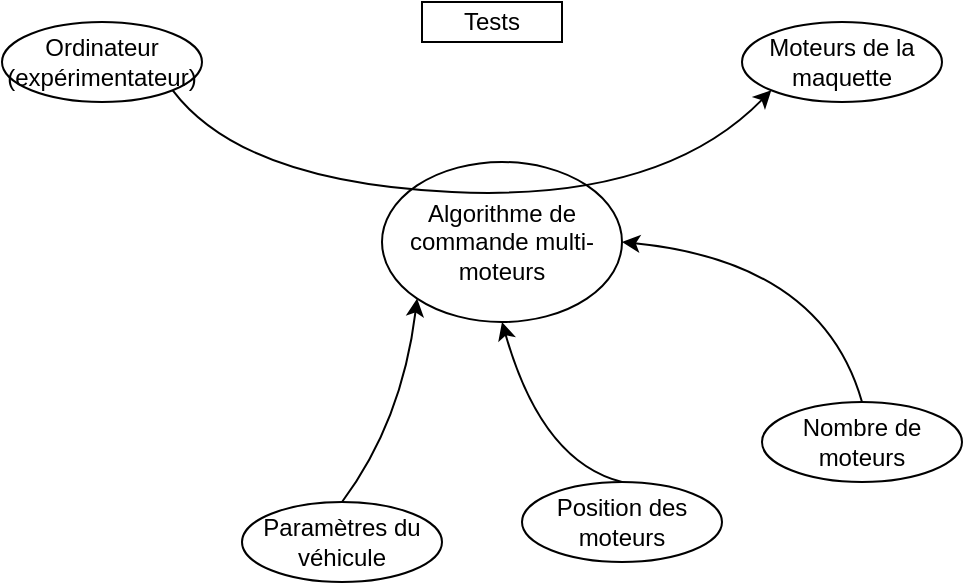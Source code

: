 <mxfile version="24.4.0" type="device">
  <diagram name="Page-1" id="MDOG9IgaUHZ49Tw-9Knz">
    <mxGraphModel dx="1434" dy="726" grid="1" gridSize="10" guides="1" tooltips="1" connect="1" arrows="1" fold="1" page="1" pageScale="1" pageWidth="827" pageHeight="1169" math="0" shadow="0">
      <root>
        <mxCell id="0" />
        <mxCell id="1" parent="0" />
        <mxCell id="lQVFndL8oriIj6wegcRX-1" value="Algorithme de commande multi-moteurs" style="ellipse;whiteSpace=wrap;html=1;" vertex="1" parent="1">
          <mxGeometry x="340" y="320" width="120" height="80" as="geometry" />
        </mxCell>
        <mxCell id="lQVFndL8oriIj6wegcRX-2" value="Ordinateur (expérimentateur)" style="ellipse;whiteSpace=wrap;html=1;" vertex="1" parent="1">
          <mxGeometry x="150" y="250" width="100" height="40" as="geometry" />
        </mxCell>
        <mxCell id="lQVFndL8oriIj6wegcRX-3" value="Moteurs de la maquette" style="ellipse;whiteSpace=wrap;html=1;" vertex="1" parent="1">
          <mxGeometry x="520" y="250" width="100" height="40" as="geometry" />
        </mxCell>
        <mxCell id="lQVFndL8oriIj6wegcRX-4" value="&lt;div&gt;Nombre de moteurs&lt;/div&gt;" style="ellipse;whiteSpace=wrap;html=1;" vertex="1" parent="1">
          <mxGeometry x="530" y="440" width="100" height="40" as="geometry" />
        </mxCell>
        <mxCell id="lQVFndL8oriIj6wegcRX-5" value="Position des moteurs" style="ellipse;whiteSpace=wrap;html=1;" vertex="1" parent="1">
          <mxGeometry x="410" y="480" width="100" height="40" as="geometry" />
        </mxCell>
        <mxCell id="lQVFndL8oriIj6wegcRX-6" value="Paramètres du véhicule" style="ellipse;whiteSpace=wrap;html=1;" vertex="1" parent="1">
          <mxGeometry x="270" y="490" width="100" height="40" as="geometry" />
        </mxCell>
        <mxCell id="lQVFndL8oriIj6wegcRX-7" value="" style="curved=1;endArrow=classic;html=1;rounded=0;entryX=0;entryY=1;entryDx=0;entryDy=0;exitX=1;exitY=1;exitDx=0;exitDy=0;" edge="1" parent="1" source="lQVFndL8oriIj6wegcRX-2" target="lQVFndL8oriIj6wegcRX-3">
          <mxGeometry width="50" height="50" relative="1" as="geometry">
            <mxPoint x="390" y="370" as="sourcePoint" />
            <mxPoint x="440" y="320" as="targetPoint" />
            <Array as="points">
              <mxPoint x="270" y="330" />
              <mxPoint x="480" y="340" />
            </Array>
          </mxGeometry>
        </mxCell>
        <mxCell id="lQVFndL8oriIj6wegcRX-8" value="" style="curved=1;endArrow=classic;html=1;rounded=0;entryX=0;entryY=1;entryDx=0;entryDy=0;exitX=0.5;exitY=0;exitDx=0;exitDy=0;" edge="1" parent="1" source="lQVFndL8oriIj6wegcRX-6" target="lQVFndL8oriIj6wegcRX-1">
          <mxGeometry width="50" height="50" relative="1" as="geometry">
            <mxPoint x="390" y="370" as="sourcePoint" />
            <mxPoint x="440" y="320" as="targetPoint" />
            <Array as="points">
              <mxPoint x="350" y="450" />
            </Array>
          </mxGeometry>
        </mxCell>
        <mxCell id="lQVFndL8oriIj6wegcRX-9" value="" style="curved=1;endArrow=classic;html=1;rounded=0;entryX=0.5;entryY=1;entryDx=0;entryDy=0;exitX=0.5;exitY=0;exitDx=0;exitDy=0;" edge="1" parent="1" source="lQVFndL8oriIj6wegcRX-5" target="lQVFndL8oriIj6wegcRX-1">
          <mxGeometry width="50" height="50" relative="1" as="geometry">
            <mxPoint x="330" y="500" as="sourcePoint" />
            <mxPoint x="368" y="398" as="targetPoint" />
            <Array as="points">
              <mxPoint x="420" y="470" />
            </Array>
          </mxGeometry>
        </mxCell>
        <mxCell id="lQVFndL8oriIj6wegcRX-10" value="" style="curved=1;endArrow=classic;html=1;rounded=0;entryX=1;entryY=0.5;entryDx=0;entryDy=0;exitX=0.5;exitY=0;exitDx=0;exitDy=0;" edge="1" parent="1" source="lQVFndL8oriIj6wegcRX-4" target="lQVFndL8oriIj6wegcRX-1">
          <mxGeometry width="50" height="50" relative="1" as="geometry">
            <mxPoint x="340" y="510" as="sourcePoint" />
            <mxPoint x="378" y="408" as="targetPoint" />
            <Array as="points">
              <mxPoint x="560" y="370" />
            </Array>
          </mxGeometry>
        </mxCell>
        <mxCell id="lQVFndL8oriIj6wegcRX-11" value="Tests" style="rounded=0;whiteSpace=wrap;html=1;" vertex="1" parent="1">
          <mxGeometry x="360" y="240" width="70" height="20" as="geometry" />
        </mxCell>
      </root>
    </mxGraphModel>
  </diagram>
</mxfile>
